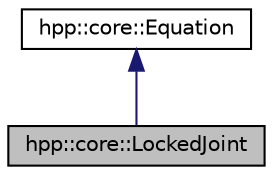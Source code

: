 digraph "hpp::core::LockedJoint"
{
  edge [fontname="Helvetica",fontsize="10",labelfontname="Helvetica",labelfontsize="10"];
  node [fontname="Helvetica",fontsize="10",shape=record];
  Node1 [label="hpp::core::LockedJoint",height=0.2,width=0.4,color="black", fillcolor="grey75", style="filled" fontcolor="black"];
  Node2 -> Node1 [dir="back",color="midnightblue",fontsize="10",style="solid",fontname="Helvetica"];
  Node2 [label="hpp::core::Equation",height=0.2,width=0.4,color="black", fillcolor="white", style="filled",URL="$a00026.html",tooltip="This class represents an equation with the following format . "];
}
